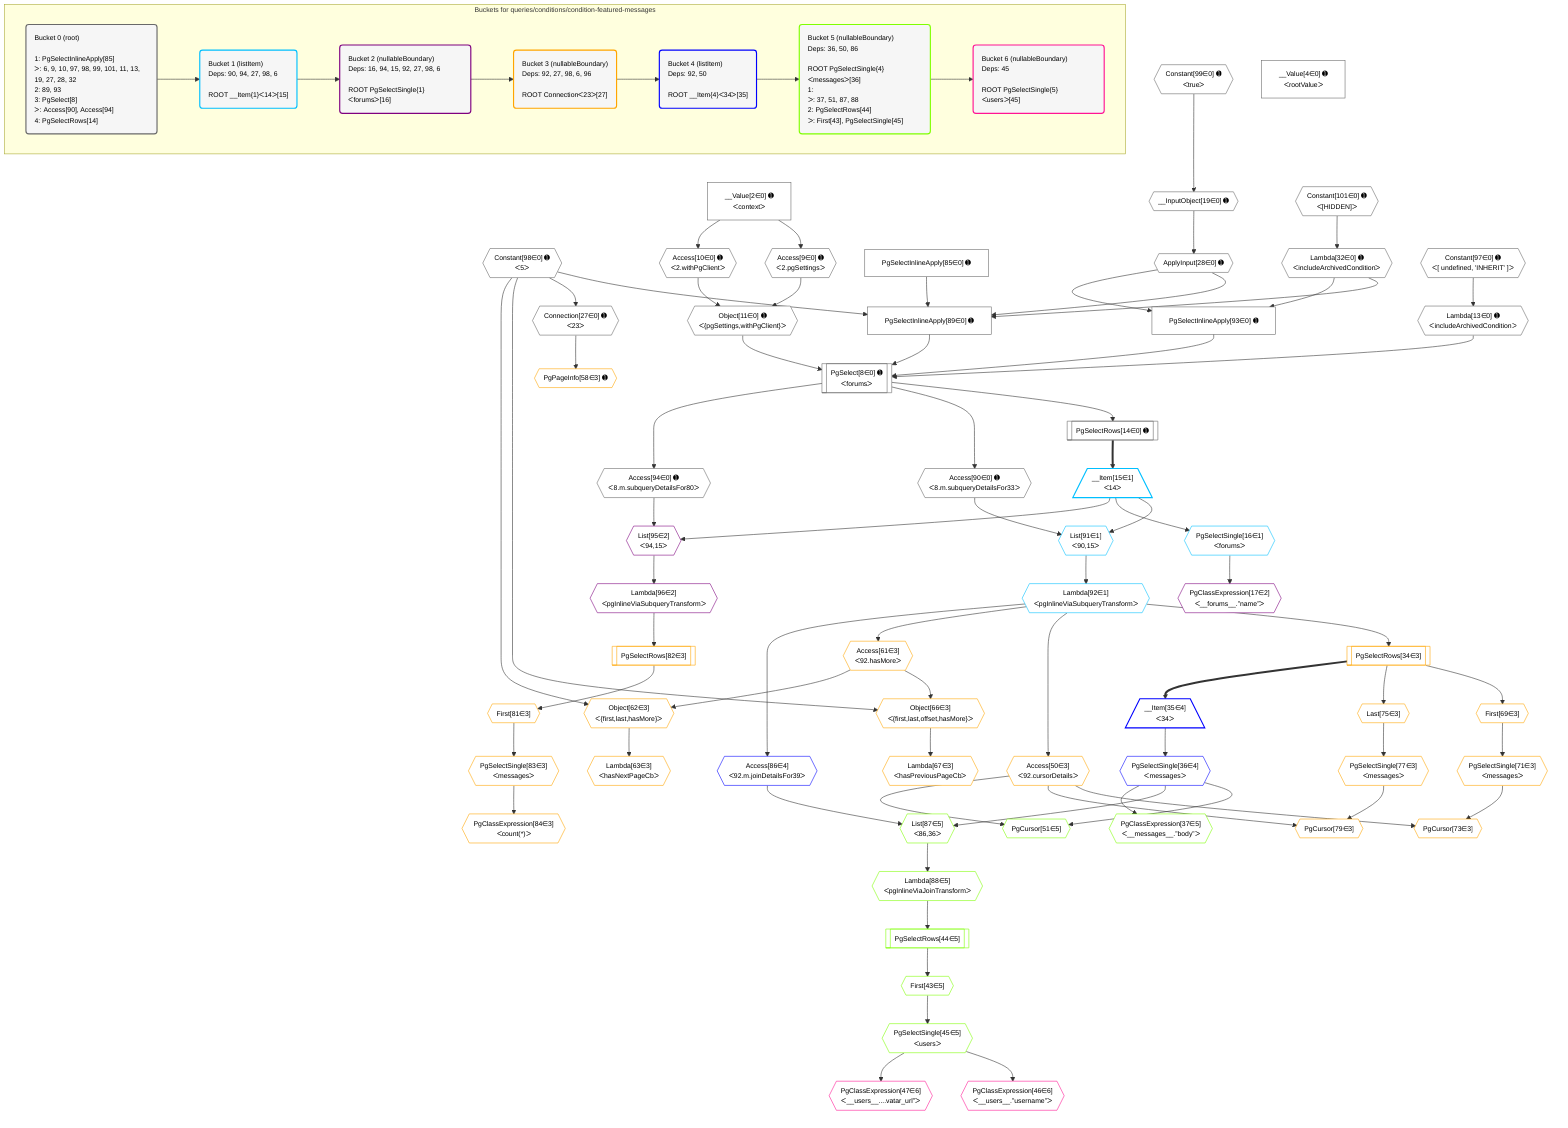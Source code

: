 %%{init: {'themeVariables': { 'fontSize': '12px'}}}%%
graph TD
    classDef path fill:#eee,stroke:#000,color:#000
    classDef plan fill:#fff,stroke-width:1px,color:#000
    classDef itemplan fill:#fff,stroke-width:2px,color:#000
    classDef unbatchedplan fill:#dff,stroke-width:1px,color:#000
    classDef sideeffectplan fill:#fcc,stroke-width:2px,color:#000
    classDef bucket fill:#f6f6f6,color:#000,stroke-width:2px,text-align:left


    %% plan dependencies
    PgSelect8[["PgSelect[8∈0] ➊<br />ᐸforumsᐳ"]]:::plan
    Object11{{"Object[11∈0] ➊<br />ᐸ{pgSettings,withPgClient}ᐳ"}}:::plan
    Lambda13{{"Lambda[13∈0] ➊<br />ᐸincludeArchivedConditionᐳ"}}:::plan
    PgSelectInlineApply89["PgSelectInlineApply[89∈0] ➊"]:::plan
    PgSelectInlineApply93["PgSelectInlineApply[93∈0] ➊"]:::plan
    Object11 & Lambda13 & PgSelectInlineApply89 & PgSelectInlineApply93 --> PgSelect8
    Constant98{{"Constant[98∈0] ➊<br />ᐸ5ᐳ"}}:::plan
    ApplyInput28{{"ApplyInput[28∈0] ➊"}}:::plan
    Lambda32{{"Lambda[32∈0] ➊<br />ᐸincludeArchivedConditionᐳ"}}:::plan
    PgSelectInlineApply85["PgSelectInlineApply[85∈0] ➊"]:::plan
    Constant98 & ApplyInput28 & Lambda32 & PgSelectInlineApply85 --> PgSelectInlineApply89
    Access9{{"Access[9∈0] ➊<br />ᐸ2.pgSettingsᐳ"}}:::plan
    Access10{{"Access[10∈0] ➊<br />ᐸ2.withPgClientᐳ"}}:::plan
    Access9 & Access10 --> Object11
    ApplyInput28 & Lambda32 --> PgSelectInlineApply93
    __Value2["__Value[2∈0] ➊<br />ᐸcontextᐳ"]:::plan
    __Value2 --> Access9
    __Value2 --> Access10
    Constant97{{"Constant[97∈0] ➊<br />ᐸ[ undefined, 'INHERIT' ]ᐳ"}}:::plan
    Constant97 --> Lambda13
    PgSelectRows14[["PgSelectRows[14∈0] ➊"]]:::plan
    PgSelect8 --> PgSelectRows14
    __InputObject19{{"__InputObject[19∈0] ➊"}}:::plan
    Constant99{{"Constant[99∈0] ➊<br />ᐸtrueᐳ"}}:::plan
    Constant99 --> __InputObject19
    Connection27{{"Connection[27∈0] ➊<br />ᐸ23ᐳ"}}:::plan
    Constant98 --> Connection27
    __InputObject19 --> ApplyInput28
    Constant101{{"Constant[101∈0] ➊<br />ᐸ[HIDDEN]ᐳ"}}:::plan
    Constant101 --> Lambda32
    Access90{{"Access[90∈0] ➊<br />ᐸ8.m.subqueryDetailsFor33ᐳ"}}:::plan
    PgSelect8 --> Access90
    Access94{{"Access[94∈0] ➊<br />ᐸ8.m.subqueryDetailsFor80ᐳ"}}:::plan
    PgSelect8 --> Access94
    __Value4["__Value[4∈0] ➊<br />ᐸrootValueᐳ"]:::plan
    List91{{"List[91∈1]<br />ᐸ90,15ᐳ"}}:::plan
    __Item15[/"__Item[15∈1]<br />ᐸ14ᐳ"\]:::itemplan
    Access90 & __Item15 --> List91
    PgSelectRows14 ==> __Item15
    PgSelectSingle16{{"PgSelectSingle[16∈1]<br />ᐸforumsᐳ"}}:::plan
    __Item15 --> PgSelectSingle16
    Lambda92{{"Lambda[92∈1]<br />ᐸpgInlineViaSubqueryTransformᐳ"}}:::plan
    List91 --> Lambda92
    List95{{"List[95∈2]<br />ᐸ94,15ᐳ"}}:::plan
    Access94 & __Item15 --> List95
    PgClassExpression17{{"PgClassExpression[17∈2]<br />ᐸ__forums__.”name”ᐳ"}}:::plan
    PgSelectSingle16 --> PgClassExpression17
    Lambda96{{"Lambda[96∈2]<br />ᐸpgInlineViaSubqueryTransformᐳ"}}:::plan
    List95 --> Lambda96
    Object66{{"Object[66∈3]<br />ᐸ{first,last,offset,hasMore}ᐳ"}}:::plan
    Access61{{"Access[61∈3]<br />ᐸ92.hasMoreᐳ"}}:::plan
    Constant98 & Access61 --> Object66
    Object62{{"Object[62∈3]<br />ᐸ{first,last,hasMore}ᐳ"}}:::plan
    Constant98 & Access61 --> Object62
    PgCursor73{{"PgCursor[73∈3]"}}:::plan
    PgSelectSingle71{{"PgSelectSingle[71∈3]<br />ᐸmessagesᐳ"}}:::plan
    Access50{{"Access[50∈3]<br />ᐸ92.cursorDetailsᐳ"}}:::plan
    PgSelectSingle71 & Access50 --> PgCursor73
    PgCursor79{{"PgCursor[79∈3]"}}:::plan
    PgSelectSingle77{{"PgSelectSingle[77∈3]<br />ᐸmessagesᐳ"}}:::plan
    PgSelectSingle77 & Access50 --> PgCursor79
    PgSelectRows34[["PgSelectRows[34∈3]"]]:::plan
    Lambda92 --> PgSelectRows34
    Lambda92 --> Access50
    PgPageInfo58{{"PgPageInfo[58∈3] ➊"}}:::plan
    Connection27 --> PgPageInfo58
    Lambda92 --> Access61
    Lambda63{{"Lambda[63∈3]<br />ᐸhasNextPageCbᐳ"}}:::plan
    Object62 --> Lambda63
    Lambda67{{"Lambda[67∈3]<br />ᐸhasPreviousPageCbᐳ"}}:::plan
    Object66 --> Lambda67
    First69{{"First[69∈3]"}}:::plan
    PgSelectRows34 --> First69
    First69 --> PgSelectSingle71
    Last75{{"Last[75∈3]"}}:::plan
    PgSelectRows34 --> Last75
    Last75 --> PgSelectSingle77
    First81{{"First[81∈3]"}}:::plan
    PgSelectRows82[["PgSelectRows[82∈3]"]]:::plan
    PgSelectRows82 --> First81
    Lambda96 --> PgSelectRows82
    PgSelectSingle83{{"PgSelectSingle[83∈3]<br />ᐸmessagesᐳ"}}:::plan
    First81 --> PgSelectSingle83
    PgClassExpression84{{"PgClassExpression[84∈3]<br />ᐸcount(*)ᐳ"}}:::plan
    PgSelectSingle83 --> PgClassExpression84
    __Item35[/"__Item[35∈4]<br />ᐸ34ᐳ"\]:::itemplan
    PgSelectRows34 ==> __Item35
    PgSelectSingle36{{"PgSelectSingle[36∈4]<br />ᐸmessagesᐳ"}}:::plan
    __Item35 --> PgSelectSingle36
    Access86{{"Access[86∈4]<br />ᐸ92.m.joinDetailsFor39ᐳ"}}:::plan
    Lambda92 --> Access86
    PgCursor51{{"PgCursor[51∈5]"}}:::plan
    PgSelectSingle36 & Access50 --> PgCursor51
    List87{{"List[87∈5]<br />ᐸ86,36ᐳ"}}:::plan
    Access86 & PgSelectSingle36 --> List87
    PgClassExpression37{{"PgClassExpression[37∈5]<br />ᐸ__messages__.”body”ᐳ"}}:::plan
    PgSelectSingle36 --> PgClassExpression37
    First43{{"First[43∈5]"}}:::plan
    PgSelectRows44[["PgSelectRows[44∈5]"]]:::plan
    PgSelectRows44 --> First43
    Lambda88{{"Lambda[88∈5]<br />ᐸpgInlineViaJoinTransformᐳ"}}:::plan
    Lambda88 --> PgSelectRows44
    PgSelectSingle45{{"PgSelectSingle[45∈5]<br />ᐸusersᐳ"}}:::plan
    First43 --> PgSelectSingle45
    List87 --> Lambda88
    PgClassExpression46{{"PgClassExpression[46∈6]<br />ᐸ__users__.”username”ᐳ"}}:::plan
    PgSelectSingle45 --> PgClassExpression46
    PgClassExpression47{{"PgClassExpression[47∈6]<br />ᐸ__users__....vatar_url”ᐳ"}}:::plan
    PgSelectSingle45 --> PgClassExpression47

    %% define steps

    subgraph "Buckets for queries/conditions/condition-featured-messages"
    Bucket0("Bucket 0 (root)<br /><br />1: PgSelectInlineApply[85]<br />ᐳ: 6, 9, 10, 97, 98, 99, 101, 11, 13, 19, 27, 28, 32<br />2: 89, 93<br />3: PgSelect[8]<br />ᐳ: Access[90], Access[94]<br />4: PgSelectRows[14]"):::bucket
    classDef bucket0 stroke:#696969
    class Bucket0,__Value2,__Value4,PgSelect8,Access9,Access10,Object11,Lambda13,PgSelectRows14,__InputObject19,Connection27,ApplyInput28,Lambda32,PgSelectInlineApply85,PgSelectInlineApply89,Access90,PgSelectInlineApply93,Access94,Constant97,Constant98,Constant99,Constant101 bucket0
    Bucket1("Bucket 1 (listItem)<br />Deps: 90, 94, 27, 98, 6<br /><br />ROOT __Item{1}ᐸ14ᐳ[15]"):::bucket
    classDef bucket1 stroke:#00bfff
    class Bucket1,__Item15,PgSelectSingle16,List91,Lambda92 bucket1
    Bucket2("Bucket 2 (nullableBoundary)<br />Deps: 16, 94, 15, 92, 27, 98, 6<br /><br />ROOT PgSelectSingle{1}ᐸforumsᐳ[16]"):::bucket
    classDef bucket2 stroke:#7f007f
    class Bucket2,PgClassExpression17,List95,Lambda96 bucket2
    Bucket3("Bucket 3 (nullableBoundary)<br />Deps: 92, 27, 98, 6, 96<br /><br />ROOT Connectionᐸ23ᐳ[27]"):::bucket
    classDef bucket3 stroke:#ffa500
    class Bucket3,PgSelectRows34,Access50,PgPageInfo58,Access61,Object62,Lambda63,Object66,Lambda67,First69,PgSelectSingle71,PgCursor73,Last75,PgSelectSingle77,PgCursor79,First81,PgSelectRows82,PgSelectSingle83,PgClassExpression84 bucket3
    Bucket4("Bucket 4 (listItem)<br />Deps: 92, 50<br /><br />ROOT __Item{4}ᐸ34ᐳ[35]"):::bucket
    classDef bucket4 stroke:#0000ff
    class Bucket4,__Item35,PgSelectSingle36,Access86 bucket4
    Bucket5("Bucket 5 (nullableBoundary)<br />Deps: 36, 50, 86<br /><br />ROOT PgSelectSingle{4}ᐸmessagesᐳ[36]<br />1: <br />ᐳ: 37, 51, 87, 88<br />2: PgSelectRows[44]<br />ᐳ: First[43], PgSelectSingle[45]"):::bucket
    classDef bucket5 stroke:#7fff00
    class Bucket5,PgClassExpression37,First43,PgSelectRows44,PgSelectSingle45,PgCursor51,List87,Lambda88 bucket5
    Bucket6("Bucket 6 (nullableBoundary)<br />Deps: 45<br /><br />ROOT PgSelectSingle{5}ᐸusersᐳ[45]"):::bucket
    classDef bucket6 stroke:#ff1493
    class Bucket6,PgClassExpression46,PgClassExpression47 bucket6
    Bucket0 --> Bucket1
    Bucket1 --> Bucket2
    Bucket2 --> Bucket3
    Bucket3 --> Bucket4
    Bucket4 --> Bucket5
    Bucket5 --> Bucket6
    end